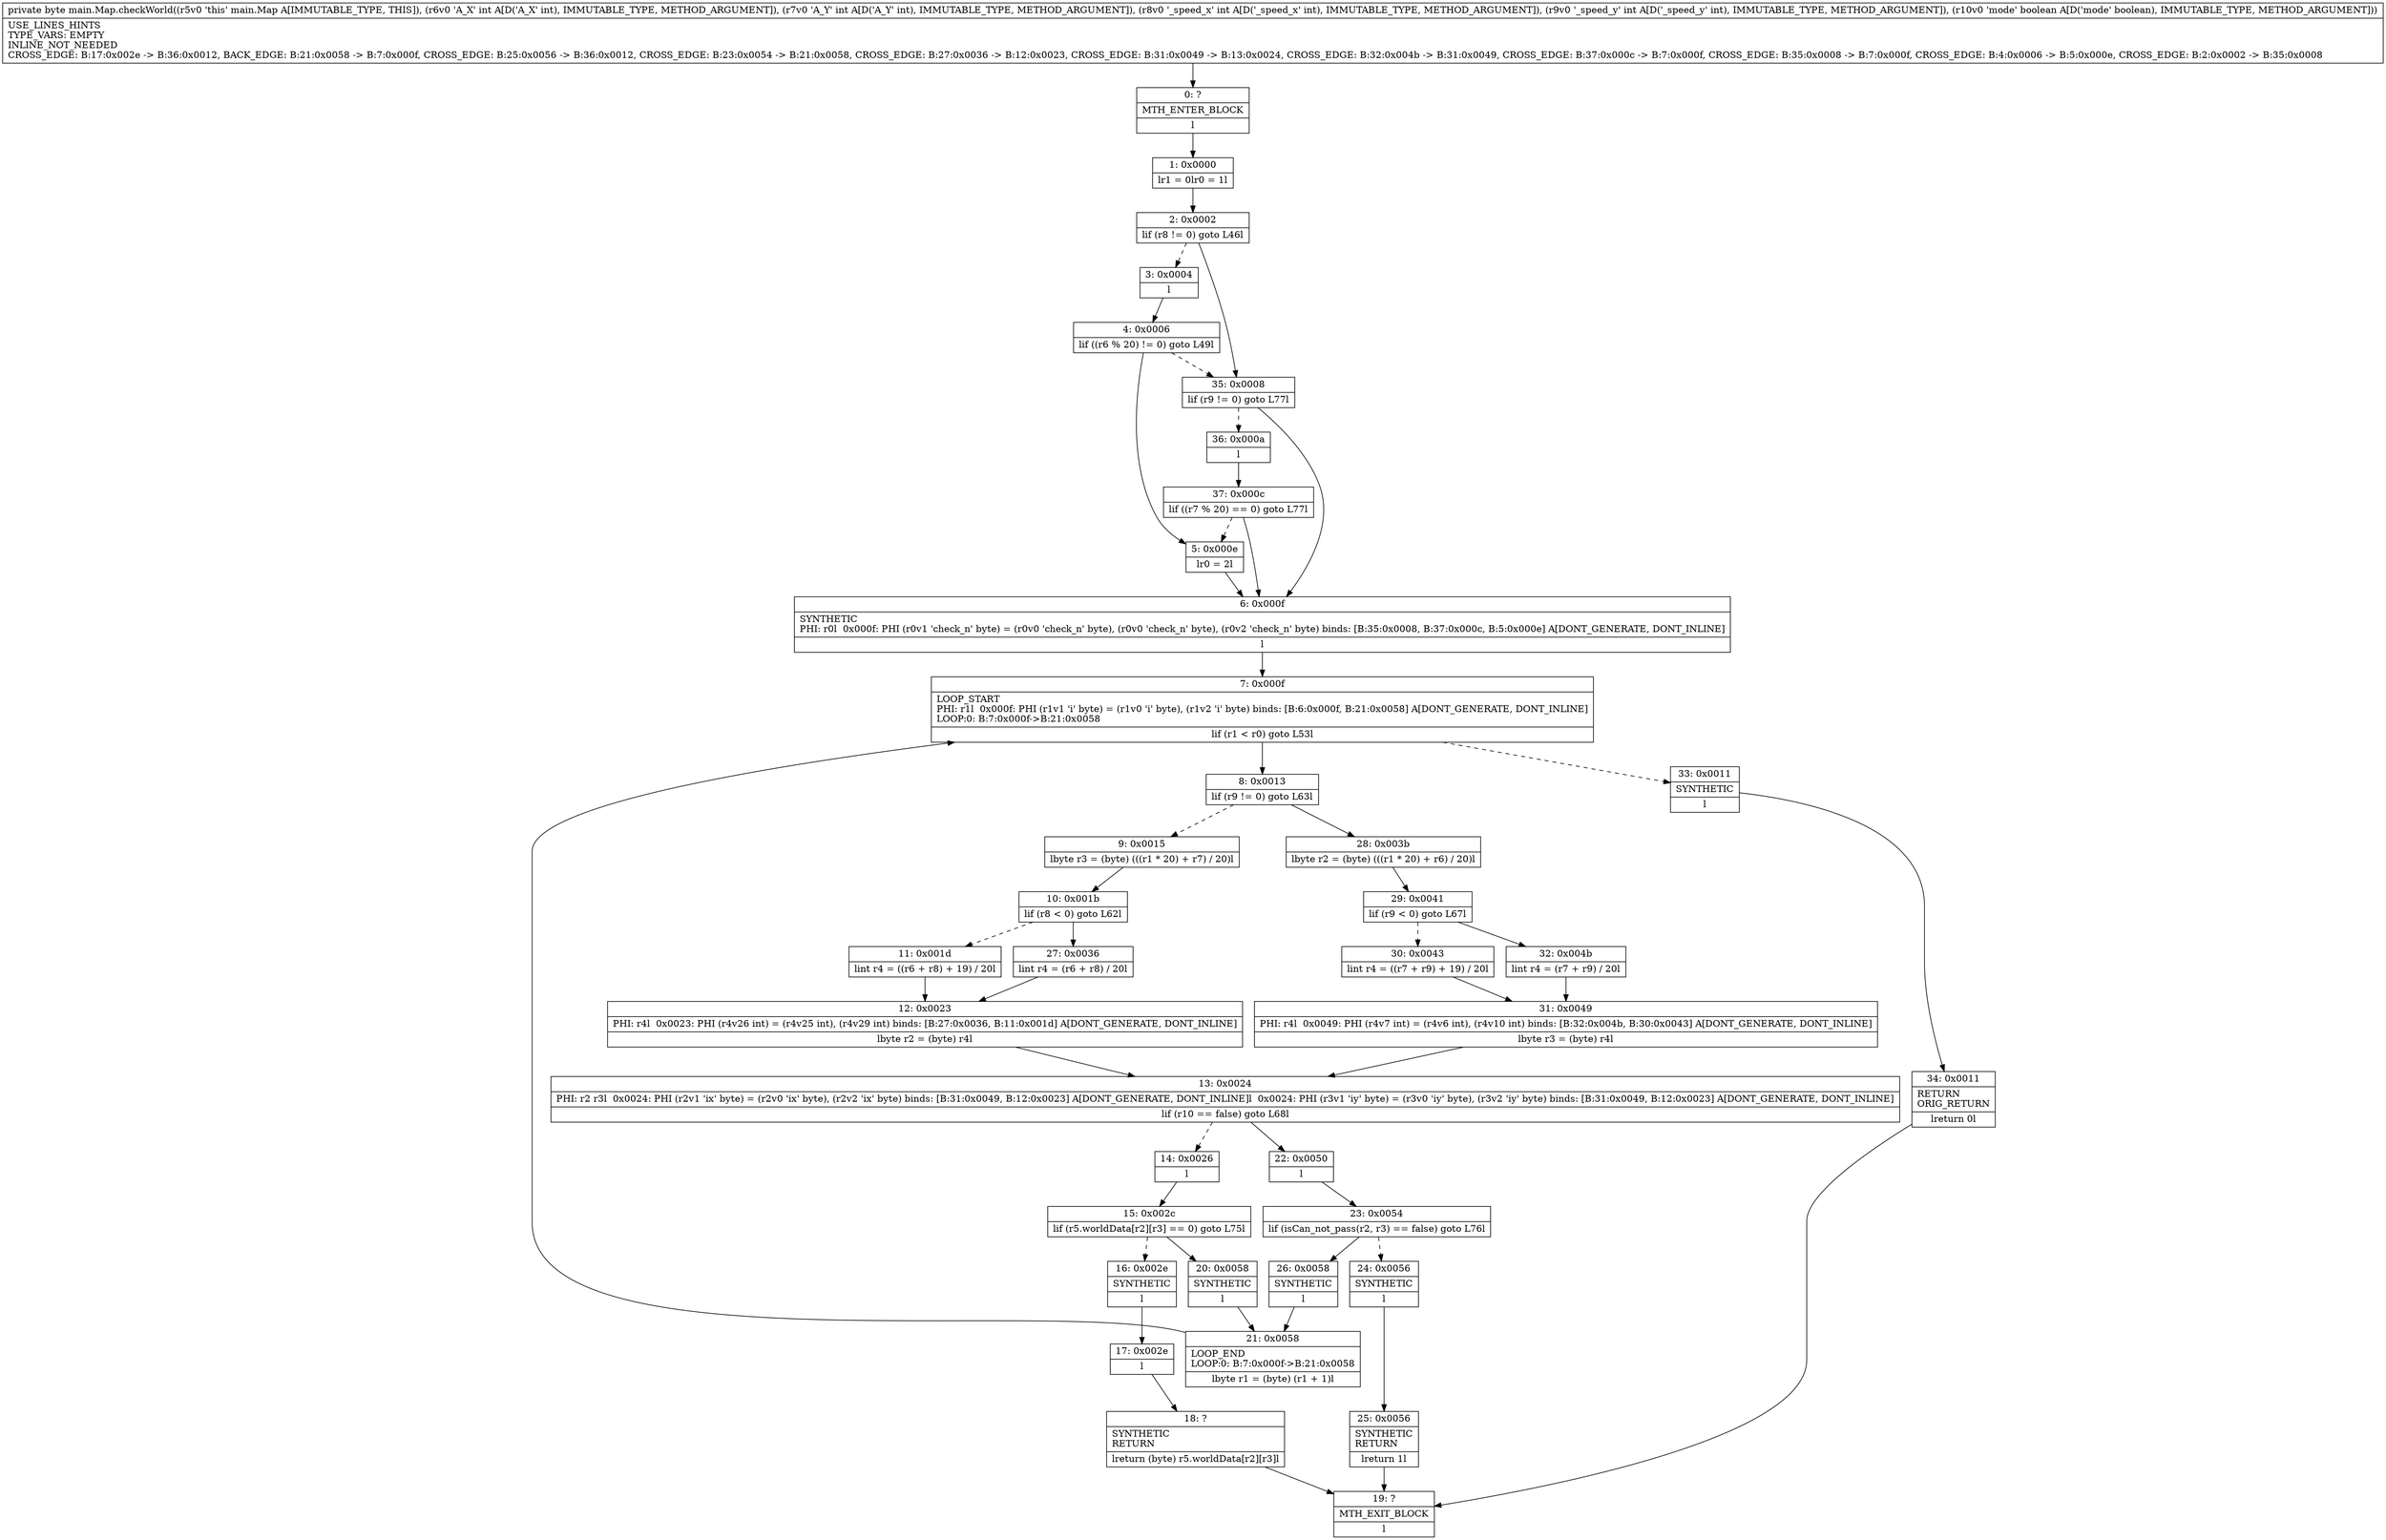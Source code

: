 digraph "CFG formain.Map.checkWorld(IIIIZ)B" {
Node_0 [shape=record,label="{0\:\ ?|MTH_ENTER_BLOCK\l|l}"];
Node_1 [shape=record,label="{1\:\ 0x0000|lr1 = 0lr0 = 1l}"];
Node_2 [shape=record,label="{2\:\ 0x0002|lif (r8 != 0) goto L46l}"];
Node_3 [shape=record,label="{3\:\ 0x0004|l}"];
Node_4 [shape=record,label="{4\:\ 0x0006|lif ((r6 % 20) != 0) goto L49l}"];
Node_5 [shape=record,label="{5\:\ 0x000e|lr0 = 2l}"];
Node_6 [shape=record,label="{6\:\ 0x000f|SYNTHETIC\lPHI: r0l  0x000f: PHI (r0v1 'check_n' byte) = (r0v0 'check_n' byte), (r0v0 'check_n' byte), (r0v2 'check_n' byte) binds: [B:35:0x0008, B:37:0x000c, B:5:0x000e] A[DONT_GENERATE, DONT_INLINE]\l|l}"];
Node_7 [shape=record,label="{7\:\ 0x000f|LOOP_START\lPHI: r1l  0x000f: PHI (r1v1 'i' byte) = (r1v0 'i' byte), (r1v2 'i' byte) binds: [B:6:0x000f, B:21:0x0058] A[DONT_GENERATE, DONT_INLINE]\lLOOP:0: B:7:0x000f\-\>B:21:0x0058\l|lif (r1 \< r0) goto L53l}"];
Node_8 [shape=record,label="{8\:\ 0x0013|lif (r9 != 0) goto L63l}"];
Node_9 [shape=record,label="{9\:\ 0x0015|lbyte r3 = (byte) (((r1 * 20) + r7) \/ 20)l}"];
Node_10 [shape=record,label="{10\:\ 0x001b|lif (r8 \< 0) goto L62l}"];
Node_11 [shape=record,label="{11\:\ 0x001d|lint r4 = ((r6 + r8) + 19) \/ 20l}"];
Node_12 [shape=record,label="{12\:\ 0x0023|PHI: r4l  0x0023: PHI (r4v26 int) = (r4v25 int), (r4v29 int) binds: [B:27:0x0036, B:11:0x001d] A[DONT_GENERATE, DONT_INLINE]\l|lbyte r2 = (byte) r4l}"];
Node_13 [shape=record,label="{13\:\ 0x0024|PHI: r2 r3l  0x0024: PHI (r2v1 'ix' byte) = (r2v0 'ix' byte), (r2v2 'ix' byte) binds: [B:31:0x0049, B:12:0x0023] A[DONT_GENERATE, DONT_INLINE]l  0x0024: PHI (r3v1 'iy' byte) = (r3v0 'iy' byte), (r3v2 'iy' byte) binds: [B:31:0x0049, B:12:0x0023] A[DONT_GENERATE, DONT_INLINE]\l|lif (r10 == false) goto L68l}"];
Node_14 [shape=record,label="{14\:\ 0x0026|l}"];
Node_15 [shape=record,label="{15\:\ 0x002c|lif (r5.worldData[r2][r3] == 0) goto L75l}"];
Node_16 [shape=record,label="{16\:\ 0x002e|SYNTHETIC\l|l}"];
Node_17 [shape=record,label="{17\:\ 0x002e|l}"];
Node_18 [shape=record,label="{18\:\ ?|SYNTHETIC\lRETURN\l|lreturn (byte) r5.worldData[r2][r3]l}"];
Node_19 [shape=record,label="{19\:\ ?|MTH_EXIT_BLOCK\l|l}"];
Node_20 [shape=record,label="{20\:\ 0x0058|SYNTHETIC\l|l}"];
Node_21 [shape=record,label="{21\:\ 0x0058|LOOP_END\lLOOP:0: B:7:0x000f\-\>B:21:0x0058\l|lbyte r1 = (byte) (r1 + 1)l}"];
Node_22 [shape=record,label="{22\:\ 0x0050|l}"];
Node_23 [shape=record,label="{23\:\ 0x0054|lif (isCan_not_pass(r2, r3) == false) goto L76l}"];
Node_24 [shape=record,label="{24\:\ 0x0056|SYNTHETIC\l|l}"];
Node_25 [shape=record,label="{25\:\ 0x0056|SYNTHETIC\lRETURN\l|lreturn 1l}"];
Node_26 [shape=record,label="{26\:\ 0x0058|SYNTHETIC\l|l}"];
Node_27 [shape=record,label="{27\:\ 0x0036|lint r4 = (r6 + r8) \/ 20l}"];
Node_28 [shape=record,label="{28\:\ 0x003b|lbyte r2 = (byte) (((r1 * 20) + r6) \/ 20)l}"];
Node_29 [shape=record,label="{29\:\ 0x0041|lif (r9 \< 0) goto L67l}"];
Node_30 [shape=record,label="{30\:\ 0x0043|lint r4 = ((r7 + r9) + 19) \/ 20l}"];
Node_31 [shape=record,label="{31\:\ 0x0049|PHI: r4l  0x0049: PHI (r4v7 int) = (r4v6 int), (r4v10 int) binds: [B:32:0x004b, B:30:0x0043] A[DONT_GENERATE, DONT_INLINE]\l|lbyte r3 = (byte) r4l}"];
Node_32 [shape=record,label="{32\:\ 0x004b|lint r4 = (r7 + r9) \/ 20l}"];
Node_33 [shape=record,label="{33\:\ 0x0011|SYNTHETIC\l|l}"];
Node_34 [shape=record,label="{34\:\ 0x0011|RETURN\lORIG_RETURN\l|lreturn 0l}"];
Node_35 [shape=record,label="{35\:\ 0x0008|lif (r9 != 0) goto L77l}"];
Node_36 [shape=record,label="{36\:\ 0x000a|l}"];
Node_37 [shape=record,label="{37\:\ 0x000c|lif ((r7 % 20) == 0) goto L77l}"];
MethodNode[shape=record,label="{private byte main.Map.checkWorld((r5v0 'this' main.Map A[IMMUTABLE_TYPE, THIS]), (r6v0 'A_X' int A[D('A_X' int), IMMUTABLE_TYPE, METHOD_ARGUMENT]), (r7v0 'A_Y' int A[D('A_Y' int), IMMUTABLE_TYPE, METHOD_ARGUMENT]), (r8v0 '_speed_x' int A[D('_speed_x' int), IMMUTABLE_TYPE, METHOD_ARGUMENT]), (r9v0 '_speed_y' int A[D('_speed_y' int), IMMUTABLE_TYPE, METHOD_ARGUMENT]), (r10v0 'mode' boolean A[D('mode' boolean), IMMUTABLE_TYPE, METHOD_ARGUMENT]))  | USE_LINES_HINTS\lTYPE_VARS: EMPTY\lINLINE_NOT_NEEDED\lCROSS_EDGE: B:17:0x002e \-\> B:36:0x0012, BACK_EDGE: B:21:0x0058 \-\> B:7:0x000f, CROSS_EDGE: B:25:0x0056 \-\> B:36:0x0012, CROSS_EDGE: B:23:0x0054 \-\> B:21:0x0058, CROSS_EDGE: B:27:0x0036 \-\> B:12:0x0023, CROSS_EDGE: B:31:0x0049 \-\> B:13:0x0024, CROSS_EDGE: B:32:0x004b \-\> B:31:0x0049, CROSS_EDGE: B:37:0x000c \-\> B:7:0x000f, CROSS_EDGE: B:35:0x0008 \-\> B:7:0x000f, CROSS_EDGE: B:4:0x0006 \-\> B:5:0x000e, CROSS_EDGE: B:2:0x0002 \-\> B:35:0x0008\l}"];
MethodNode -> Node_0;
Node_0 -> Node_1;
Node_1 -> Node_2;
Node_2 -> Node_3[style=dashed];
Node_2 -> Node_35;
Node_3 -> Node_4;
Node_4 -> Node_35[style=dashed];
Node_4 -> Node_5;
Node_5 -> Node_6;
Node_6 -> Node_7;
Node_7 -> Node_8;
Node_7 -> Node_33[style=dashed];
Node_8 -> Node_9[style=dashed];
Node_8 -> Node_28;
Node_9 -> Node_10;
Node_10 -> Node_11[style=dashed];
Node_10 -> Node_27;
Node_11 -> Node_12;
Node_12 -> Node_13;
Node_13 -> Node_14[style=dashed];
Node_13 -> Node_22;
Node_14 -> Node_15;
Node_15 -> Node_16[style=dashed];
Node_15 -> Node_20;
Node_16 -> Node_17;
Node_17 -> Node_18;
Node_18 -> Node_19;
Node_20 -> Node_21;
Node_21 -> Node_7;
Node_22 -> Node_23;
Node_23 -> Node_24[style=dashed];
Node_23 -> Node_26;
Node_24 -> Node_25;
Node_25 -> Node_19;
Node_26 -> Node_21;
Node_27 -> Node_12;
Node_28 -> Node_29;
Node_29 -> Node_30[style=dashed];
Node_29 -> Node_32;
Node_30 -> Node_31;
Node_31 -> Node_13;
Node_32 -> Node_31;
Node_33 -> Node_34;
Node_34 -> Node_19;
Node_35 -> Node_36[style=dashed];
Node_35 -> Node_6;
Node_36 -> Node_37;
Node_37 -> Node_5[style=dashed];
Node_37 -> Node_6;
}

